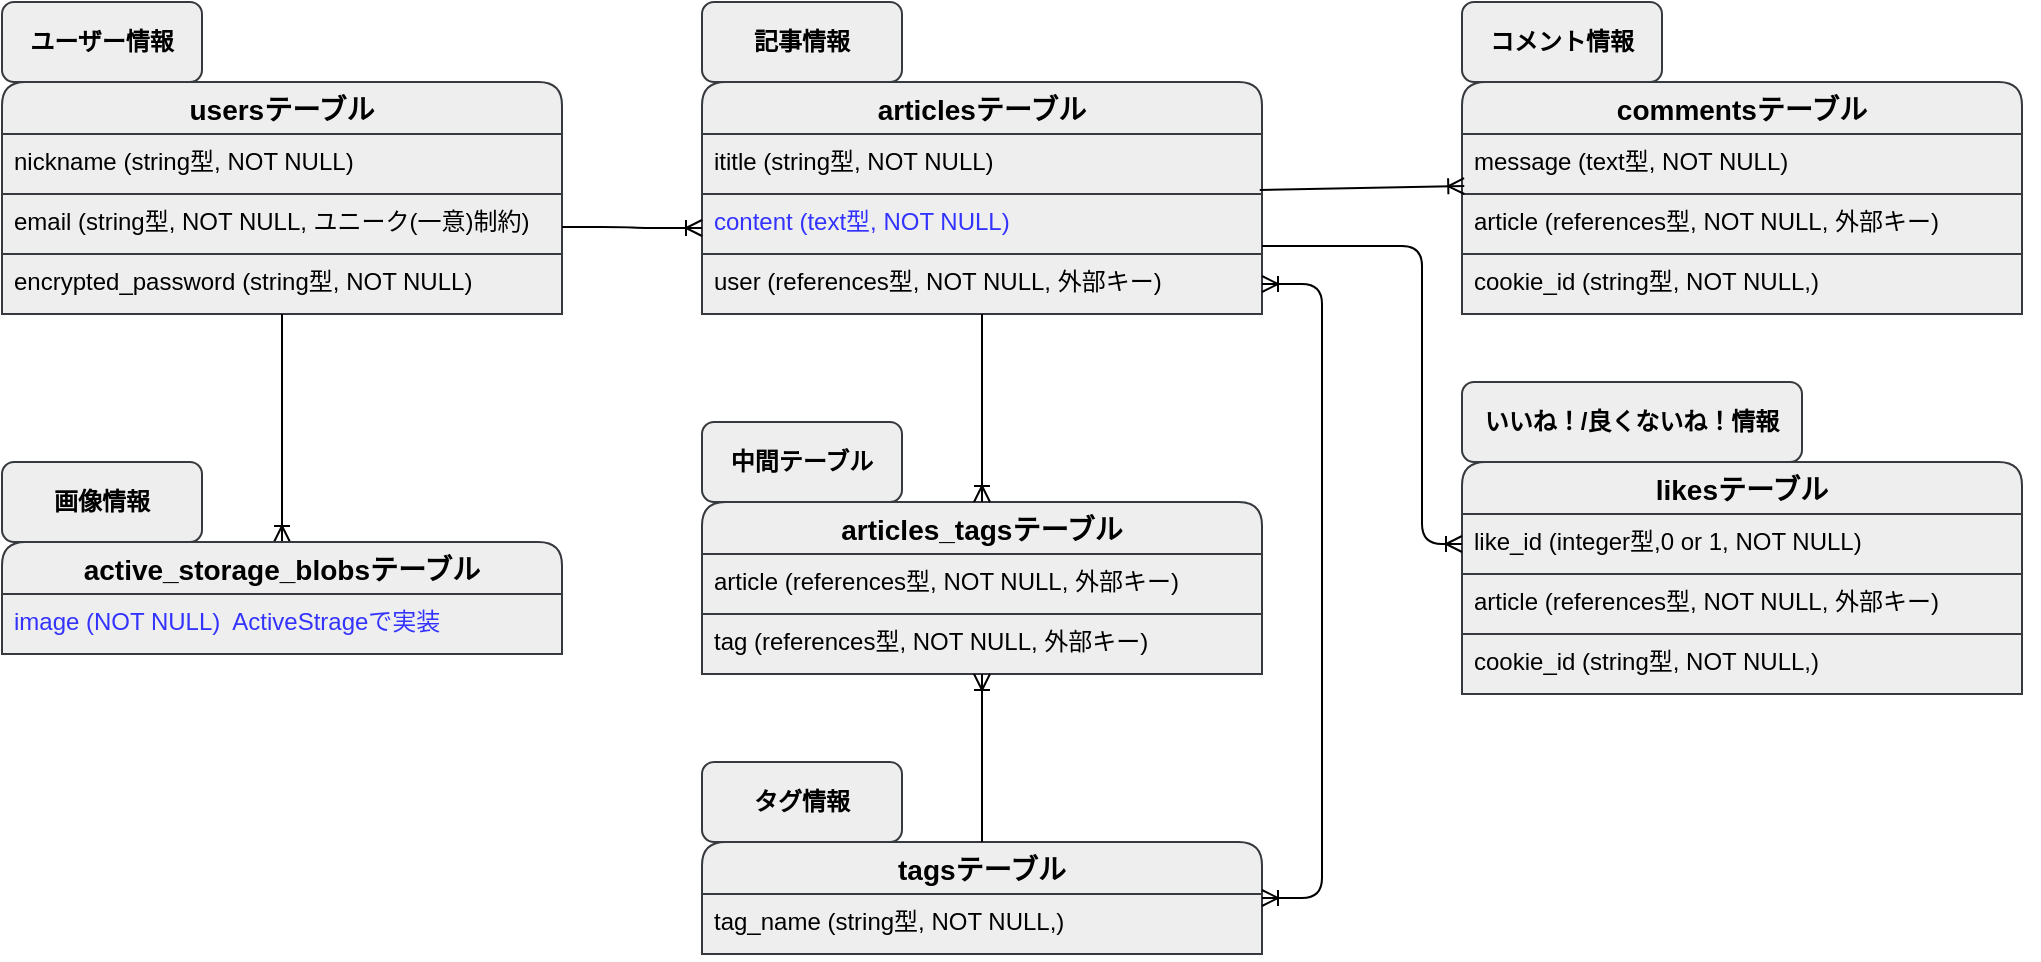 <mxfile>
    <diagram id="iK9eycRJPg6SYrZd0W95" name="ページ１">
        <mxGraphModel dx="418" dy="485" grid="1" gridSize="10" guides="1" tooltips="1" connect="1" arrows="1" fold="1" page="1" pageScale="1" pageWidth="827" pageHeight="1169" math="0" shadow="0">
            <root>
                <mxCell id="VafTBtpye_XPdqLhDcZI-0"/>
                <mxCell id="VafTBtpye_XPdqLhDcZI-1" parent="VafTBtpye_XPdqLhDcZI-0"/>
                <mxCell id="drJjomzJPlkLiz0vsGmV-22" value="usersテーブル" style="swimlane;fontStyle=1;childLayout=stackLayout;horizontal=1;startSize=26;horizontalStack=0;resizeParent=1;resizeParentMax=0;resizeLast=0;collapsible=1;marginBottom=0;align=center;fontSize=14;rounded=1;labelBackgroundColor=none;fillColor=#eeeeee;strokeColor=#36393d;fontColor=#000000;" parent="VafTBtpye_XPdqLhDcZI-1" vertex="1">
                    <mxGeometry x="30" y="80" width="280" height="116" as="geometry"/>
                </mxCell>
                <mxCell id="drJjomzJPlkLiz0vsGmV-23" value="nickname (string型, NOT NULL)" style="text;strokeColor=#36393d;fillColor=#eeeeee;spacingLeft=4;spacingRight=4;overflow=hidden;rotatable=0;points=[[0,0.5],[1,0.5]];portConstraint=eastwest;fontSize=12;labelBackgroundColor=none;fontColor=#000000;" parent="drJjomzJPlkLiz0vsGmV-22" vertex="1">
                    <mxGeometry y="26" width="280" height="30" as="geometry"/>
                </mxCell>
                <mxCell id="drJjomzJPlkLiz0vsGmV-24" value="email (string型, NOT NULL, ユニーク(一意)制約)" style="text;strokeColor=#36393d;fillColor=#eeeeee;spacingLeft=4;spacingRight=4;overflow=hidden;rotatable=0;points=[[0,0.5],[1,0.5]];portConstraint=eastwest;fontSize=12;fontColor=#000000;" parent="drJjomzJPlkLiz0vsGmV-22" vertex="1">
                    <mxGeometry y="56" width="280" height="30" as="geometry"/>
                </mxCell>
                <mxCell id="drJjomzJPlkLiz0vsGmV-26" value="encrypted_password (string型, NOT NULL)" style="text;strokeColor=#36393d;fillColor=#eeeeee;spacingLeft=4;spacingRight=4;overflow=hidden;rotatable=0;points=[[0,0.5],[1,0.5]];portConstraint=eastwest;fontSize=12;fontColor=#000000;" parent="drJjomzJPlkLiz0vsGmV-22" vertex="1">
                    <mxGeometry y="86" width="280" height="30" as="geometry"/>
                </mxCell>
                <mxCell id="drJjomzJPlkLiz0vsGmV-43" style="edgeStyle=orthogonalEdgeStyle;rounded=0;orthogonalLoop=1;jettySize=auto;html=1;exitX=1;exitY=0.5;exitDx=0;exitDy=0;" parent="drJjomzJPlkLiz0vsGmV-22" edge="1">
                    <mxGeometry relative="1" as="geometry">
                        <mxPoint x="280" y="131" as="sourcePoint"/>
                        <mxPoint x="280" y="131" as="targetPoint"/>
                    </mxGeometry>
                </mxCell>
                <mxCell id="drJjomzJPlkLiz0vsGmV-46" value="articlesテーブル" style="swimlane;fontStyle=1;childLayout=stackLayout;horizontal=1;startSize=26;horizontalStack=0;resizeParent=1;resizeParentMax=0;resizeLast=0;collapsible=1;marginBottom=0;align=center;fontSize=14;rounded=1;labelBackgroundColor=none;fillColor=#eeeeee;strokeColor=#36393d;fontColor=#000000;" parent="VafTBtpye_XPdqLhDcZI-1" vertex="1">
                    <mxGeometry x="380" y="80" width="280" height="116" as="geometry"/>
                </mxCell>
                <mxCell id="drJjomzJPlkLiz0vsGmV-48" value="ititle (string型, NOT NULL)" style="text;strokeColor=#36393d;fillColor=#eeeeee;spacingLeft=4;spacingRight=4;overflow=hidden;rotatable=0;points=[[0,0.5],[1,0.5]];portConstraint=eastwest;fontSize=12;fontColor=#000000;" parent="drJjomzJPlkLiz0vsGmV-46" vertex="1">
                    <mxGeometry y="26" width="280" height="30" as="geometry"/>
                </mxCell>
                <mxCell id="drJjomzJPlkLiz0vsGmV-49" value="content (text型, NOT NULL)" style="text;strokeColor=#36393d;fillColor=#eeeeee;spacingLeft=4;spacingRight=4;overflow=hidden;rotatable=0;points=[[0,0.5],[1,0.5]];portConstraint=eastwest;fontSize=12;fontColor=#3333FF;" parent="drJjomzJPlkLiz0vsGmV-46" vertex="1">
                    <mxGeometry y="56" width="280" height="30" as="geometry"/>
                </mxCell>
                <mxCell id="drJjomzJPlkLiz0vsGmV-58" value="user (references型, NOT NULL, 外部キー)" style="text;strokeColor=#36393d;fillColor=#eeeeee;spacingLeft=4;spacingRight=4;overflow=hidden;rotatable=0;points=[[0,0.5],[1,0.5]];portConstraint=eastwest;fontSize=12;fontColor=#000000;" parent="drJjomzJPlkLiz0vsGmV-46" vertex="1">
                    <mxGeometry y="86" width="280" height="30" as="geometry"/>
                </mxCell>
                <mxCell id="drJjomzJPlkLiz0vsGmV-66" value="tagsテーブル" style="swimlane;fontStyle=1;childLayout=stackLayout;horizontal=1;startSize=26;horizontalStack=0;resizeParent=1;resizeParentMax=0;resizeLast=0;collapsible=1;marginBottom=0;align=center;fontSize=14;rounded=1;labelBackgroundColor=none;fillColor=#eeeeee;strokeColor=#36393d;fontColor=#000000;" parent="VafTBtpye_XPdqLhDcZI-1" vertex="1">
                    <mxGeometry x="380" y="460" width="280" height="56" as="geometry"/>
                </mxCell>
                <mxCell id="1" value="tag_name (string型, NOT NULL,)" style="text;strokeColor=#36393d;fillColor=#eeeeee;spacingLeft=4;spacingRight=4;overflow=hidden;rotatable=0;points=[[0,0.5],[1,0.5]];portConstraint=eastwest;fontSize=12;fontColor=#000000;" parent="drJjomzJPlkLiz0vsGmV-66" vertex="1">
                    <mxGeometry y="26" width="280" height="30" as="geometry"/>
                </mxCell>
                <mxCell id="drJjomzJPlkLiz0vsGmV-82" value="" style="endArrow=none;html=1;rounded=0;fontColor=#000000;entryX=0.5;entryY=1;entryDx=0;entryDy=0;startArrow=ERoneToMany;startFill=0;" parent="VafTBtpye_XPdqLhDcZI-1" target="drJjomzJPlkLiz0vsGmV-22" edge="1">
                    <mxGeometry relative="1" as="geometry">
                        <mxPoint x="170" y="310" as="sourcePoint"/>
                        <mxPoint x="340" y="360" as="targetPoint"/>
                    </mxGeometry>
                </mxCell>
                <mxCell id="drJjomzJPlkLiz0vsGmV-87" value="ユーザー情報" style="whiteSpace=wrap;html=1;align=center;rounded=1;glass=0;labelBackgroundColor=none;strokeColor=#36393d;fillColor=#eeeeee;fontColor=#000000;fontStyle=1" parent="VafTBtpye_XPdqLhDcZI-1" vertex="1">
                    <mxGeometry x="30" y="40" width="100" height="40" as="geometry"/>
                </mxCell>
                <mxCell id="drJjomzJPlkLiz0vsGmV-88" value="記事情報" style="whiteSpace=wrap;html=1;align=center;rounded=1;glass=0;labelBackgroundColor=none;strokeColor=#36393d;fillColor=#eeeeee;fontColor=#000000;fontStyle=1" parent="VafTBtpye_XPdqLhDcZI-1" vertex="1">
                    <mxGeometry x="380" y="40" width="100" height="40" as="geometry"/>
                </mxCell>
                <mxCell id="drJjomzJPlkLiz0vsGmV-89" value="画像情報" style="whiteSpace=wrap;html=1;align=center;rounded=1;glass=0;labelBackgroundColor=none;strokeColor=#36393d;fillColor=#eeeeee;fontColor=#000000;fontStyle=1" parent="VafTBtpye_XPdqLhDcZI-1" vertex="1">
                    <mxGeometry x="30" y="270" width="100" height="40" as="geometry"/>
                </mxCell>
                <mxCell id="drJjomzJPlkLiz0vsGmV-90" value="タグ情報" style="whiteSpace=wrap;html=1;align=center;rounded=1;glass=0;labelBackgroundColor=none;strokeColor=#36393d;fillColor=#eeeeee;fontColor=#000000;fontStyle=1" parent="VafTBtpye_XPdqLhDcZI-1" vertex="1">
                    <mxGeometry x="380" y="420" width="100" height="40" as="geometry"/>
                </mxCell>
                <mxCell id="drJjomzJPlkLiz0vsGmV-94" value="" style="edgeStyle=entityRelationEdgeStyle;fontSize=12;html=1;endArrow=ERoneToMany;fontColor=#000000;exitX=1;exitY=0.5;exitDx=0;exitDy=0;" parent="VafTBtpye_XPdqLhDcZI-1" edge="1">
                    <mxGeometry width="100" height="100" relative="1" as="geometry">
                        <mxPoint x="310" y="152.5" as="sourcePoint"/>
                        <mxPoint x="380" y="153" as="targetPoint"/>
                    </mxGeometry>
                </mxCell>
                <mxCell id="3" value="commentsテーブル" style="swimlane;fontStyle=1;childLayout=stackLayout;horizontal=1;startSize=26;horizontalStack=0;resizeParent=1;resizeParentMax=0;resizeLast=0;collapsible=1;marginBottom=0;align=center;fontSize=14;rounded=1;labelBackgroundColor=none;fillColor=#eeeeee;strokeColor=#36393d;fontColor=#000000;" parent="VafTBtpye_XPdqLhDcZI-1" vertex="1">
                    <mxGeometry x="760" y="80" width="280" height="116" as="geometry"/>
                </mxCell>
                <mxCell id="14" value="message (text型, NOT NULL)" style="text;strokeColor=#36393d;fillColor=#eeeeee;spacingLeft=4;spacingRight=4;overflow=hidden;rotatable=0;points=[[0,0.5],[1,0.5]];portConstraint=eastwest;fontSize=12;fontColor=#000000;" parent="3" vertex="1">
                    <mxGeometry y="26" width="280" height="30" as="geometry"/>
                </mxCell>
                <mxCell id="12" style="edgeStyle=orthogonalEdgeStyle;rounded=0;orthogonalLoop=1;jettySize=auto;html=1;exitX=1;exitY=0.5;exitDx=0;exitDy=0;" parent="3" edge="1">
                    <mxGeometry relative="1" as="geometry">
                        <mxPoint x="280" y="131" as="sourcePoint"/>
                        <mxPoint x="280" y="131" as="targetPoint"/>
                    </mxGeometry>
                </mxCell>
                <mxCell id="16" value="article (references型, NOT NULL, 外部キー)" style="text;strokeColor=#36393d;fillColor=#eeeeee;spacingLeft=4;spacingRight=4;overflow=hidden;rotatable=0;points=[[0,0.5],[1,0.5]];portConstraint=eastwest;fontSize=12;fontColor=#000000;" parent="3" vertex="1">
                    <mxGeometry y="56" width="280" height="30" as="geometry"/>
                </mxCell>
                <mxCell id="47" value="cookie_id (string型, NOT NULL,)" style="text;strokeColor=#36393d;fillColor=#eeeeee;spacingLeft=4;spacingRight=4;overflow=hidden;rotatable=0;points=[[0,0.5],[1,0.5]];portConstraint=eastwest;fontSize=12;fontColor=#000000;" vertex="1" parent="3">
                    <mxGeometry y="86" width="280" height="30" as="geometry"/>
                </mxCell>
                <mxCell id="13" value="コメント情報" style="whiteSpace=wrap;html=1;align=center;rounded=1;glass=0;labelBackgroundColor=none;strokeColor=#36393d;fillColor=#eeeeee;fontColor=#000000;fontStyle=1" parent="VafTBtpye_XPdqLhDcZI-1" vertex="1">
                    <mxGeometry x="760" y="40" width="100" height="40" as="geometry"/>
                </mxCell>
                <mxCell id="19" value="" style="fontSize=12;html=1;endArrow=ERoneToMany;fontColor=#000000;exitX=0.996;exitY=0.933;exitDx=0;exitDy=0;exitPerimeter=0;entryX=0.004;entryY=0.867;entryDx=0;entryDy=0;entryPerimeter=0;" parent="VafTBtpye_XPdqLhDcZI-1" edge="1" target="14" source="drJjomzJPlkLiz0vsGmV-48">
                    <mxGeometry width="100" height="100" relative="1" as="geometry">
                        <mxPoint x="650" y="141" as="sourcePoint"/>
                        <mxPoint x="760" y="136" as="targetPoint"/>
                    </mxGeometry>
                </mxCell>
                <mxCell id="21" value="中間テーブル" style="whiteSpace=wrap;html=1;align=center;rounded=1;glass=0;labelBackgroundColor=none;strokeColor=#36393d;fillColor=#eeeeee;fontColor=#000000;fontStyle=1" vertex="1" parent="VafTBtpye_XPdqLhDcZI-1">
                    <mxGeometry x="380" y="250" width="100" height="40" as="geometry"/>
                </mxCell>
                <mxCell id="22" value="articles_tagsテーブル" style="swimlane;fontStyle=1;childLayout=stackLayout;horizontal=1;startSize=26;horizontalStack=0;resizeParent=1;resizeParentMax=0;resizeLast=0;collapsible=1;marginBottom=0;align=center;fontSize=14;rounded=1;labelBackgroundColor=none;fillColor=#eeeeee;strokeColor=#36393d;fontColor=#000000;" vertex="1" parent="VafTBtpye_XPdqLhDcZI-1">
                    <mxGeometry x="380" y="290" width="280" height="86" as="geometry"/>
                </mxCell>
                <mxCell id="24" value="article (references型, NOT NULL, 外部キー)" style="text;strokeColor=#36393d;fillColor=#eeeeee;spacingLeft=4;spacingRight=4;overflow=hidden;rotatable=0;points=[[0,0.5],[1,0.5]];portConstraint=eastwest;fontSize=12;fontColor=#000000;" vertex="1" parent="22">
                    <mxGeometry y="26" width="280" height="30" as="geometry"/>
                </mxCell>
                <mxCell id="26" value="tag (references型, NOT NULL, 外部キー)" style="text;strokeColor=#36393d;fillColor=#eeeeee;spacingLeft=4;spacingRight=4;overflow=hidden;rotatable=0;points=[[0,0.5],[1,0.5]];portConstraint=eastwest;fontSize=12;fontColor=#000000;" vertex="1" parent="22">
                    <mxGeometry y="56" width="280" height="30" as="geometry"/>
                </mxCell>
                <mxCell id="29" value="" style="fontSize=12;html=1;endArrow=ERoneToMany;fontColor=#000000;exitX=0.5;exitY=1;exitDx=0;exitDy=0;exitPerimeter=0;entryX=0.5;entryY=0;entryDx=0;entryDy=0;" edge="1" parent="VafTBtpye_XPdqLhDcZI-1" source="drJjomzJPlkLiz0vsGmV-58" target="22">
                    <mxGeometry width="100" height="100" relative="1" as="geometry">
                        <mxPoint x="560" y="240" as="sourcePoint"/>
                        <mxPoint x="620" y="240" as="targetPoint"/>
                    </mxGeometry>
                </mxCell>
                <mxCell id="30" value="" style="fontSize=12;html=1;endArrow=ERoneToMany;fontColor=#000000;exitX=0.5;exitY=0;exitDx=0;exitDy=0;entryX=0.5;entryY=1;entryDx=0;entryDy=0;" edge="1" parent="VafTBtpye_XPdqLhDcZI-1" source="drJjomzJPlkLiz0vsGmV-66" target="22">
                    <mxGeometry width="100" height="100" relative="1" as="geometry">
                        <mxPoint x="570" y="236" as="sourcePoint"/>
                        <mxPoint x="650" y="420" as="targetPoint"/>
                        <Array as="points"/>
                    </mxGeometry>
                </mxCell>
                <mxCell id="33" value="" style="edgeStyle=entityRelationEdgeStyle;fontSize=12;html=1;endArrow=ERoneToMany;startArrow=ERoneToMany;exitX=1;exitY=0.5;exitDx=0;exitDy=0;entryX=1;entryY=0.5;entryDx=0;entryDy=0;" edge="1" parent="VafTBtpye_XPdqLhDcZI-1" source="drJjomzJPlkLiz0vsGmV-66" target="drJjomzJPlkLiz0vsGmV-58">
                    <mxGeometry width="100" height="100" relative="1" as="geometry">
                        <mxPoint x="670" y="410" as="sourcePoint"/>
                        <mxPoint x="740" y="220" as="targetPoint"/>
                    </mxGeometry>
                </mxCell>
                <mxCell id="34" value="active_storage_blobsテーブル" style="swimlane;fontStyle=1;childLayout=stackLayout;horizontal=1;startSize=26;horizontalStack=0;resizeParent=1;resizeParentMax=0;resizeLast=0;collapsible=1;marginBottom=0;align=center;fontSize=14;rounded=1;labelBackgroundColor=none;fillColor=#eeeeee;strokeColor=#36393d;fontColor=#000000;" vertex="1" parent="VafTBtpye_XPdqLhDcZI-1">
                    <mxGeometry x="30" y="310" width="280" height="56" as="geometry"/>
                </mxCell>
                <mxCell id="35" value="image (NOT NULL)  ActiveStrageで実装" style="text;strokeColor=#36393d;fillColor=#eeeeee;spacingLeft=4;spacingRight=4;overflow=hidden;rotatable=0;points=[[0,0.5],[1,0.5]];portConstraint=eastwest;fontSize=12;fontColor=#3333FF;" vertex="1" parent="34">
                    <mxGeometry y="26" width="280" height="30" as="geometry"/>
                </mxCell>
                <mxCell id="39" value="likesテーブル" style="swimlane;fontStyle=1;childLayout=stackLayout;horizontal=1;startSize=26;horizontalStack=0;resizeParent=1;resizeParentMax=0;resizeLast=0;collapsible=1;marginBottom=0;align=center;fontSize=14;rounded=1;labelBackgroundColor=none;fillColor=#eeeeee;strokeColor=#36393d;fontColor=#000000;" vertex="1" parent="VafTBtpye_XPdqLhDcZI-1">
                    <mxGeometry x="760" y="270" width="280" height="116" as="geometry"/>
                </mxCell>
                <mxCell id="40" value="like_id (integer型,0 or 1, NOT NULL)" style="text;strokeColor=#36393d;fillColor=#eeeeee;spacingLeft=4;spacingRight=4;overflow=hidden;rotatable=0;points=[[0,0.5],[1,0.5]];portConstraint=eastwest;fontSize=12;fontColor=#000000;" vertex="1" parent="39">
                    <mxGeometry y="26" width="280" height="30" as="geometry"/>
                </mxCell>
                <mxCell id="41" style="edgeStyle=orthogonalEdgeStyle;rounded=0;orthogonalLoop=1;jettySize=auto;html=1;exitX=1;exitY=0.5;exitDx=0;exitDy=0;" edge="1" parent="39">
                    <mxGeometry relative="1" as="geometry">
                        <mxPoint x="280" y="131" as="sourcePoint"/>
                        <mxPoint x="280" y="131" as="targetPoint"/>
                    </mxGeometry>
                </mxCell>
                <mxCell id="42" value="article (references型, NOT NULL, 外部キー)" style="text;strokeColor=#36393d;fillColor=#eeeeee;spacingLeft=4;spacingRight=4;overflow=hidden;rotatable=0;points=[[0,0.5],[1,0.5]];portConstraint=eastwest;fontSize=12;fontColor=#000000;" vertex="1" parent="39">
                    <mxGeometry y="56" width="280" height="30" as="geometry"/>
                </mxCell>
                <mxCell id="48" value="cookie_id (string型, NOT NULL,)" style="text;strokeColor=#36393d;fillColor=#eeeeee;spacingLeft=4;spacingRight=4;overflow=hidden;rotatable=0;points=[[0,0.5],[1,0.5]];portConstraint=eastwest;fontSize=12;fontColor=#000000;" vertex="1" parent="39">
                    <mxGeometry y="86" width="280" height="30" as="geometry"/>
                </mxCell>
                <mxCell id="43" value="いいね！/良くないね！情報" style="whiteSpace=wrap;html=1;align=center;rounded=1;glass=0;labelBackgroundColor=none;strokeColor=#36393d;fillColor=#eeeeee;fontColor=#000000;fontStyle=1" vertex="1" parent="VafTBtpye_XPdqLhDcZI-1">
                    <mxGeometry x="760" y="230" width="170" height="40" as="geometry"/>
                </mxCell>
                <mxCell id="44" value="" style="fontSize=12;html=1;endArrow=ERoneToMany;fontColor=#000000;entryX=0;entryY=0.5;entryDx=0;entryDy=0;exitX=1;exitY=0.867;exitDx=0;exitDy=0;exitPerimeter=0;" edge="1" parent="VafTBtpye_XPdqLhDcZI-1" source="drJjomzJPlkLiz0vsGmV-49" target="40">
                    <mxGeometry width="100" height="100" relative="1" as="geometry">
                        <mxPoint x="740" y="160" as="sourcePoint"/>
                        <mxPoint x="770" y="160" as="targetPoint"/>
                        <Array as="points">
                            <mxPoint x="740" y="162"/>
                            <mxPoint x="740" y="311"/>
                        </Array>
                    </mxGeometry>
                </mxCell>
            </root>
        </mxGraphModel>
    </diagram>
</mxfile>